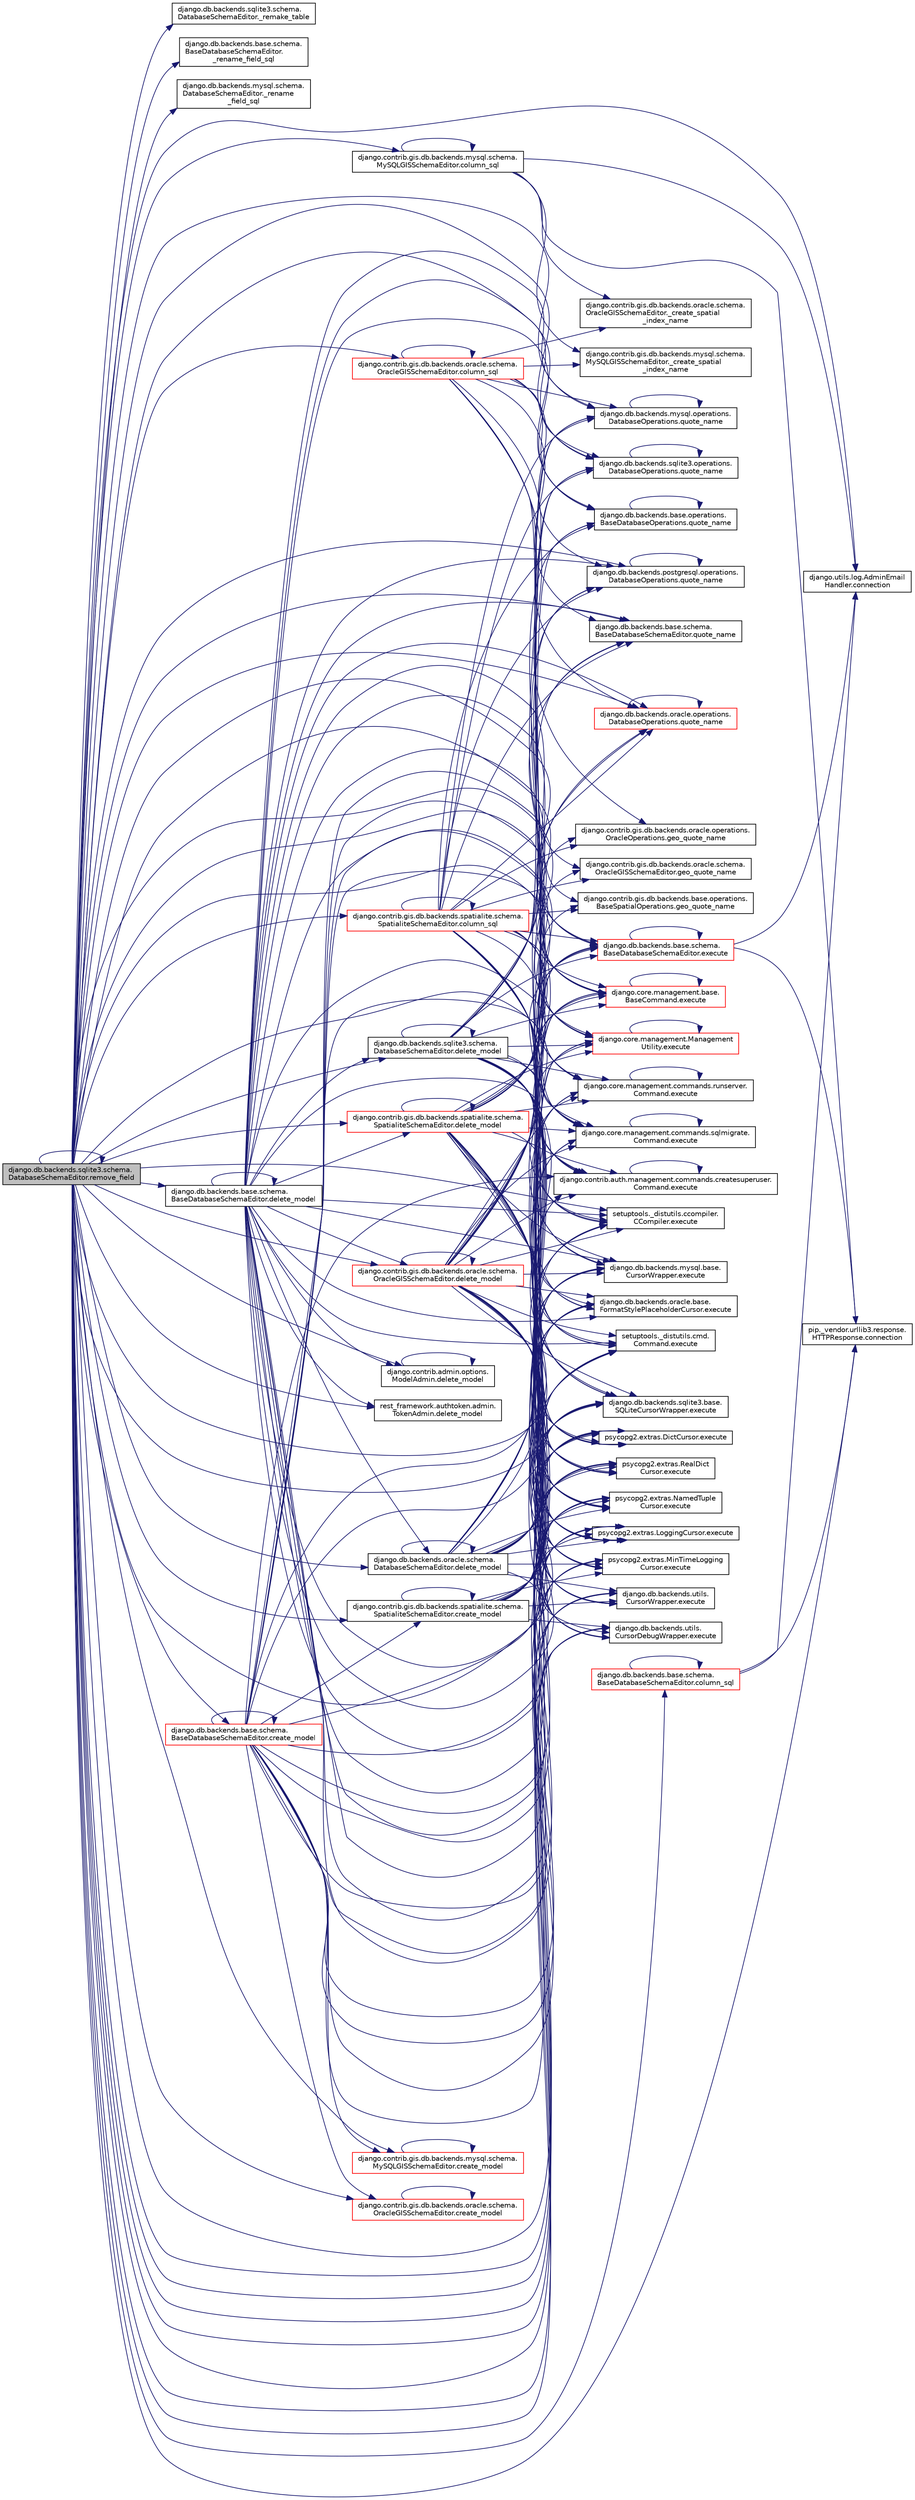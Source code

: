 digraph "django.db.backends.sqlite3.schema.DatabaseSchemaEditor.remove_field"
{
 // LATEX_PDF_SIZE
  edge [fontname="Helvetica",fontsize="10",labelfontname="Helvetica",labelfontsize="10"];
  node [fontname="Helvetica",fontsize="10",shape=record];
  rankdir="LR";
  Node1 [label="django.db.backends.sqlite3.schema.\lDatabaseSchemaEditor.remove_field",height=0.2,width=0.4,color="black", fillcolor="grey75", style="filled", fontcolor="black",tooltip=" "];
  Node1 -> Node2 [color="midnightblue",fontsize="10",style="solid",fontname="Helvetica"];
  Node2 [label="django.db.backends.sqlite3.schema.\lDatabaseSchemaEditor._remake_table",height=0.2,width=0.4,color="black", fillcolor="white", style="filled",URL="$d0/dfb/classdjango_1_1db_1_1backends_1_1sqlite3_1_1schema_1_1_database_schema_editor.html#a2d9b5dd3d48bb89312236047b1d316d3",tooltip=" "];
  Node1 -> Node3 [color="midnightblue",fontsize="10",style="solid",fontname="Helvetica"];
  Node3 [label="django.db.backends.base.schema.\lBaseDatabaseSchemaEditor.\l_rename_field_sql",height=0.2,width=0.4,color="black", fillcolor="white", style="filled",URL="$d7/d55/classdjango_1_1db_1_1backends_1_1base_1_1schema_1_1_base_database_schema_editor.html#a8d6b02aa10293f996efe4522c8341b57",tooltip=" "];
  Node1 -> Node4 [color="midnightblue",fontsize="10",style="solid",fontname="Helvetica"];
  Node4 [label="django.db.backends.mysql.schema.\lDatabaseSchemaEditor._rename\l_field_sql",height=0.2,width=0.4,color="black", fillcolor="white", style="filled",URL="$d7/d2a/classdjango_1_1db_1_1backends_1_1mysql_1_1schema_1_1_database_schema_editor.html#a84d726be3705546a5eed8f57b820f95e",tooltip=" "];
  Node1 -> Node5 [color="midnightblue",fontsize="10",style="solid",fontname="Helvetica"];
  Node5 [label="django.contrib.gis.db.backends.mysql.schema.\lMySQLGISSchemaEditor.column_sql",height=0.2,width=0.4,color="black", fillcolor="white", style="filled",URL="$db/d38/classdjango_1_1contrib_1_1gis_1_1db_1_1backends_1_1mysql_1_1schema_1_1_my_s_q_l_g_i_s_schema_editor.html#a98aff062e6db3a5a0ee94aeff5abe557",tooltip=" "];
  Node5 -> Node6 [color="midnightblue",fontsize="10",style="solid",fontname="Helvetica"];
  Node6 [label="django.contrib.gis.db.backends.mysql.schema.\lMySQLGISSchemaEditor._create_spatial\l_index_name",height=0.2,width=0.4,color="black", fillcolor="white", style="filled",URL="$db/d38/classdjango_1_1contrib_1_1gis_1_1db_1_1backends_1_1mysql_1_1schema_1_1_my_s_q_l_g_i_s_schema_editor.html#aebb71df74dd6e1c3917ad55854abbe4e",tooltip=" "];
  Node5 -> Node7 [color="midnightblue",fontsize="10",style="solid",fontname="Helvetica"];
  Node7 [label="django.contrib.gis.db.backends.oracle.schema.\lOracleGISSchemaEditor._create_spatial\l_index_name",height=0.2,width=0.4,color="black", fillcolor="white", style="filled",URL="$da/d64/classdjango_1_1contrib_1_1gis_1_1db_1_1backends_1_1oracle_1_1schema_1_1_oracle_g_i_s_schema_editor.html#ad7ef5c67a75abcc20a179b598a879462",tooltip=" "];
  Node5 -> Node5 [color="midnightblue",fontsize="10",style="solid",fontname="Helvetica"];
  Node5 -> Node8 [color="midnightblue",fontsize="10",style="solid",fontname="Helvetica"];
  Node8 [label="django.utils.log.AdminEmail\lHandler.connection",height=0.2,width=0.4,color="black", fillcolor="white", style="filled",URL="$d9/d6a/classdjango_1_1utils_1_1log_1_1_admin_email_handler.html#a07baeac3b7b8c28175cfd3a4a55ba9b5",tooltip=" "];
  Node5 -> Node9 [color="midnightblue",fontsize="10",style="solid",fontname="Helvetica"];
  Node9 [label="pip._vendor.urllib3.response.\lHTTPResponse.connection",height=0.2,width=0.4,color="black", fillcolor="white", style="filled",URL="$dd/d5a/classpip_1_1__vendor_1_1urllib3_1_1response_1_1_h_t_t_p_response.html#a27a88449c366048b39e0a46f78381f1a",tooltip=" "];
  Node1 -> Node10 [color="midnightblue",fontsize="10",style="solid",fontname="Helvetica"];
  Node10 [label="django.contrib.gis.db.backends.oracle.schema.\lOracleGISSchemaEditor.column_sql",height=0.2,width=0.4,color="red", fillcolor="white", style="filled",URL="$da/d64/classdjango_1_1contrib_1_1gis_1_1db_1_1backends_1_1oracle_1_1schema_1_1_oracle_g_i_s_schema_editor.html#a9f0576ef6e0b79059ce5236de27de732",tooltip=" "];
  Node10 -> Node6 [color="midnightblue",fontsize="10",style="solid",fontname="Helvetica"];
  Node10 -> Node7 [color="midnightblue",fontsize="10",style="solid",fontname="Helvetica"];
  Node10 -> Node10 [color="midnightblue",fontsize="10",style="solid",fontname="Helvetica"];
  Node10 -> Node11 [color="midnightblue",fontsize="10",style="solid",fontname="Helvetica"];
  Node11 [label="django.contrib.gis.db.backends.base.operations.\lBaseSpatialOperations.geo_quote_name",height=0.2,width=0.4,color="black", fillcolor="white", style="filled",URL="$d6/d04/classdjango_1_1contrib_1_1gis_1_1db_1_1backends_1_1base_1_1operations_1_1_base_spatial_operations.html#a681adab7f4716eb6243bfec16d92cc05",tooltip=" "];
  Node10 -> Node12 [color="midnightblue",fontsize="10",style="solid",fontname="Helvetica"];
  Node12 [label="django.contrib.gis.db.backends.oracle.operations.\lOracleOperations.geo_quote_name",height=0.2,width=0.4,color="black", fillcolor="white", style="filled",URL="$d9/dfb/classdjango_1_1contrib_1_1gis_1_1db_1_1backends_1_1oracle_1_1operations_1_1_oracle_operations.html#acae897141908189cec574fed28ba4324",tooltip=" "];
  Node10 -> Node13 [color="midnightblue",fontsize="10",style="solid",fontname="Helvetica"];
  Node13 [label="django.contrib.gis.db.backends.oracle.schema.\lOracleGISSchemaEditor.geo_quote_name",height=0.2,width=0.4,color="black", fillcolor="white", style="filled",URL="$da/d64/classdjango_1_1contrib_1_1gis_1_1db_1_1backends_1_1oracle_1_1schema_1_1_oracle_g_i_s_schema_editor.html#a19f0fd5d4fa5a179149b4858b7e4d487",tooltip=" "];
  Node10 -> Node16 [color="midnightblue",fontsize="10",style="solid",fontname="Helvetica"];
  Node16 [label="django.db.backends.base.operations.\lBaseDatabaseOperations.quote_name",height=0.2,width=0.4,color="black", fillcolor="white", style="filled",URL="$dd/dc3/classdjango_1_1db_1_1backends_1_1base_1_1operations_1_1_base_database_operations.html#a1317b39ef52de75f263c05a7e9a77323",tooltip=" "];
  Node16 -> Node16 [color="midnightblue",fontsize="10",style="solid",fontname="Helvetica"];
  Node10 -> Node17 [color="midnightblue",fontsize="10",style="solid",fontname="Helvetica"];
  Node17 [label="django.db.backends.base.schema.\lBaseDatabaseSchemaEditor.quote_name",height=0.2,width=0.4,color="black", fillcolor="white", style="filled",URL="$d7/d55/classdjango_1_1db_1_1backends_1_1base_1_1schema_1_1_base_database_schema_editor.html#ae84ebd5d3b095cb3433d2d7ce1c2e4e7",tooltip=" "];
  Node10 -> Node18 [color="midnightblue",fontsize="10",style="solid",fontname="Helvetica"];
  Node18 [label="django.db.backends.mysql.operations.\lDatabaseOperations.quote_name",height=0.2,width=0.4,color="black", fillcolor="white", style="filled",URL="$d6/d0c/classdjango_1_1db_1_1backends_1_1mysql_1_1operations_1_1_database_operations.html#a7584036904817b70a1483201fee4b31c",tooltip=" "];
  Node18 -> Node18 [color="midnightblue",fontsize="10",style="solid",fontname="Helvetica"];
  Node10 -> Node19 [color="midnightblue",fontsize="10",style="solid",fontname="Helvetica"];
  Node19 [label="django.db.backends.oracle.operations.\lDatabaseOperations.quote_name",height=0.2,width=0.4,color="red", fillcolor="white", style="filled",URL="$da/dc4/classdjango_1_1db_1_1backends_1_1oracle_1_1operations_1_1_database_operations.html#af2f72bca418dacfb0ec7c04a36ba1866",tooltip=" "];
  Node19 -> Node19 [color="midnightblue",fontsize="10",style="solid",fontname="Helvetica"];
  Node10 -> Node25 [color="midnightblue",fontsize="10",style="solid",fontname="Helvetica"];
  Node25 [label="django.db.backends.postgresql.operations.\lDatabaseOperations.quote_name",height=0.2,width=0.4,color="black", fillcolor="white", style="filled",URL="$df/d25/classdjango_1_1db_1_1backends_1_1postgresql_1_1operations_1_1_database_operations.html#aa7d4385eb15e3368465fe5fd816c9c1f",tooltip=" "];
  Node25 -> Node25 [color="midnightblue",fontsize="10",style="solid",fontname="Helvetica"];
  Node10 -> Node26 [color="midnightblue",fontsize="10",style="solid",fontname="Helvetica"];
  Node26 [label="django.db.backends.sqlite3.operations.\lDatabaseOperations.quote_name",height=0.2,width=0.4,color="black", fillcolor="white", style="filled",URL="$da/d34/classdjango_1_1db_1_1backends_1_1sqlite3_1_1operations_1_1_database_operations.html#a5dc666b9fb16a53d22e56e447558d8dd",tooltip=" "];
  Node26 -> Node26 [color="midnightblue",fontsize="10",style="solid",fontname="Helvetica"];
  Node1 -> Node27 [color="midnightblue",fontsize="10",style="solid",fontname="Helvetica"];
  Node27 [label="django.contrib.gis.db.backends.spatialite.schema.\lSpatialiteSchemaEditor.column_sql",height=0.2,width=0.4,color="red", fillcolor="white", style="filled",URL="$da/dec/classdjango_1_1contrib_1_1gis_1_1db_1_1backends_1_1spatialite_1_1schema_1_1_spatialite_schema_editor.html#a0421b7e77616a121487fd068d53ee024",tooltip=" "];
  Node27 -> Node27 [color="midnightblue",fontsize="10",style="solid",fontname="Helvetica"];
  Node27 -> Node28 [color="midnightblue",fontsize="10",style="solid",fontname="Helvetica"];
  Node28 [label="django.core.management.Management\lUtility.execute",height=0.2,width=0.4,color="red", fillcolor="white", style="filled",URL="$dd/dbf/classdjango_1_1core_1_1management_1_1_management_utility.html#a0ce04752f34bec18d58356f1bda05b74",tooltip=" "];
  Node28 -> Node28 [color="midnightblue",fontsize="10",style="solid",fontname="Helvetica"];
  Node27 -> Node33 [color="midnightblue",fontsize="10",style="solid",fontname="Helvetica"];
  Node33 [label="django.contrib.auth.management.commands.createsuperuser.\lCommand.execute",height=0.2,width=0.4,color="black", fillcolor="white", style="filled",URL="$d7/d51/classdjango_1_1contrib_1_1auth_1_1management_1_1commands_1_1createsuperuser_1_1_command.html#ac58857ddf6131c17f95cee20e304d97b",tooltip=" "];
  Node33 -> Node33 [color="midnightblue",fontsize="10",style="solid",fontname="Helvetica"];
  Node27 -> Node34 [color="midnightblue",fontsize="10",style="solid",fontname="Helvetica"];
  Node34 [label="django.core.management.base.\lBaseCommand.execute",height=0.2,width=0.4,color="red", fillcolor="white", style="filled",URL="$db/da3/classdjango_1_1core_1_1management_1_1base_1_1_base_command.html#a900029c213c1456bbd6f8e5b8ead2201",tooltip=" "];
  Node34 -> Node34 [color="midnightblue",fontsize="10",style="solid",fontname="Helvetica"];
  Node27 -> Node2581 [color="midnightblue",fontsize="10",style="solid",fontname="Helvetica"];
  Node2581 [label="django.core.management.commands.runserver.\lCommand.execute",height=0.2,width=0.4,color="black", fillcolor="white", style="filled",URL="$d7/de0/classdjango_1_1core_1_1management_1_1commands_1_1runserver_1_1_command.html#a715bfb079726baeadd606f17cb81ce68",tooltip=" "];
  Node2581 -> Node2581 [color="midnightblue",fontsize="10",style="solid",fontname="Helvetica"];
  Node27 -> Node2582 [color="midnightblue",fontsize="10",style="solid",fontname="Helvetica"];
  Node2582 [label="django.core.management.commands.sqlmigrate.\lCommand.execute",height=0.2,width=0.4,color="black", fillcolor="white", style="filled",URL="$d0/d74/classdjango_1_1core_1_1management_1_1commands_1_1sqlmigrate_1_1_command.html#a3393528eaa1c0fe61783f0f68b866ca6",tooltip=" "];
  Node2582 -> Node2582 [color="midnightblue",fontsize="10",style="solid",fontname="Helvetica"];
  Node27 -> Node2583 [color="midnightblue",fontsize="10",style="solid",fontname="Helvetica"];
  Node2583 [label="setuptools._distutils.ccompiler.\lCCompiler.execute",height=0.2,width=0.4,color="black", fillcolor="white", style="filled",URL="$d0/daa/classsetuptools_1_1__distutils_1_1ccompiler_1_1_c_compiler.html#a059c30925767dc96430ad63008871ac1",tooltip=" "];
  Node27 -> Node2584 [color="midnightblue",fontsize="10",style="solid",fontname="Helvetica"];
  Node2584 [label="setuptools._distutils.cmd.\lCommand.execute",height=0.2,width=0.4,color="black", fillcolor="white", style="filled",URL="$dd/df5/classsetuptools_1_1__distutils_1_1cmd_1_1_command.html#aa15b5cefcab5f7c3de4f87976d647744",tooltip=" "];
  Node27 -> Node2585 [color="midnightblue",fontsize="10",style="solid",fontname="Helvetica"];
  Node2585 [label="django.db.backends.mysql.base.\lCursorWrapper.execute",height=0.2,width=0.4,color="black", fillcolor="white", style="filled",URL="$de/d61/classdjango_1_1db_1_1backends_1_1mysql_1_1base_1_1_cursor_wrapper.html#a8df9e0e654602d65023eedf23e91cbf8",tooltip=" "];
  Node27 -> Node2586 [color="midnightblue",fontsize="10",style="solid",fontname="Helvetica"];
  Node2586 [label="django.db.backends.oracle.base.\lFormatStylePlaceholderCursor.execute",height=0.2,width=0.4,color="black", fillcolor="white", style="filled",URL="$d5/daa/classdjango_1_1db_1_1backends_1_1oracle_1_1base_1_1_format_style_placeholder_cursor.html#a71fe93bed5ba6477dc1b7bc2488037e9",tooltip=" "];
  Node27 -> Node2587 [color="midnightblue",fontsize="10",style="solid",fontname="Helvetica"];
  Node2587 [label="django.db.backends.sqlite3.base.\lSQLiteCursorWrapper.execute",height=0.2,width=0.4,color="black", fillcolor="white", style="filled",URL="$d6/dbf/classdjango_1_1db_1_1backends_1_1sqlite3_1_1base_1_1_s_q_lite_cursor_wrapper.html#a35e15973415d4434eb773f8163ab371f",tooltip=" "];
  Node27 -> Node2588 [color="midnightblue",fontsize="10",style="solid",fontname="Helvetica"];
  Node2588 [label="psycopg2.extras.DictCursor.execute",height=0.2,width=0.4,color="black", fillcolor="white", style="filled",URL="$d7/d15/classpsycopg2_1_1extras_1_1_dict_cursor.html#ad9efe2b44abb6d5b6014f6a3a12c3dcf",tooltip=" "];
  Node27 -> Node2589 [color="midnightblue",fontsize="10",style="solid",fontname="Helvetica"];
  Node2589 [label="psycopg2.extras.RealDict\lCursor.execute",height=0.2,width=0.4,color="black", fillcolor="white", style="filled",URL="$d7/dd8/classpsycopg2_1_1extras_1_1_real_dict_cursor.html#a108e4fee763a62f75766fb658f0dd45b",tooltip=" "];
  Node27 -> Node2590 [color="midnightblue",fontsize="10",style="solid",fontname="Helvetica"];
  Node2590 [label="psycopg2.extras.NamedTuple\lCursor.execute",height=0.2,width=0.4,color="black", fillcolor="white", style="filled",URL="$df/dd4/classpsycopg2_1_1extras_1_1_named_tuple_cursor.html#a5012e86f568b964ea64ab0dfc8c267a4",tooltip=" "];
  Node27 -> Node2591 [color="midnightblue",fontsize="10",style="solid",fontname="Helvetica"];
  Node2591 [label="psycopg2.extras.LoggingCursor.execute",height=0.2,width=0.4,color="black", fillcolor="white", style="filled",URL="$d3/de0/classpsycopg2_1_1extras_1_1_logging_cursor.html#a71b2977057eb3bec2aef9d785b014a6d",tooltip=" "];
  Node27 -> Node2592 [color="midnightblue",fontsize="10",style="solid",fontname="Helvetica"];
  Node2592 [label="psycopg2.extras.MinTimeLogging\lCursor.execute",height=0.2,width=0.4,color="black", fillcolor="white", style="filled",URL="$d7/d45/classpsycopg2_1_1extras_1_1_min_time_logging_cursor.html#a4d611bdc2deb502d0a14c3139ad5349a",tooltip=" "];
  Node27 -> Node2593 [color="midnightblue",fontsize="10",style="solid",fontname="Helvetica"];
  Node2593 [label="django.db.backends.base.schema.\lBaseDatabaseSchemaEditor.execute",height=0.2,width=0.4,color="red", fillcolor="white", style="filled",URL="$d7/d55/classdjango_1_1db_1_1backends_1_1base_1_1schema_1_1_base_database_schema_editor.html#a22aec0aab2668a1ff87643aba4ac23a9",tooltip=" "];
  Node2593 -> Node8 [color="midnightblue",fontsize="10",style="solid",fontname="Helvetica"];
  Node2593 -> Node9 [color="midnightblue",fontsize="10",style="solid",fontname="Helvetica"];
  Node2593 -> Node2593 [color="midnightblue",fontsize="10",style="solid",fontname="Helvetica"];
  Node27 -> Node2612 [color="midnightblue",fontsize="10",style="solid",fontname="Helvetica"];
  Node2612 [label="django.db.backends.utils.\lCursorWrapper.execute",height=0.2,width=0.4,color="black", fillcolor="white", style="filled",URL="$da/d95/classdjango_1_1db_1_1backends_1_1utils_1_1_cursor_wrapper.html#a20377aa919c13487444fc89beaf54cba",tooltip=" "];
  Node27 -> Node2613 [color="midnightblue",fontsize="10",style="solid",fontname="Helvetica"];
  Node2613 [label="django.db.backends.utils.\lCursorDebugWrapper.execute",height=0.2,width=0.4,color="black", fillcolor="white", style="filled",URL="$d2/d87/classdjango_1_1db_1_1backends_1_1utils_1_1_cursor_debug_wrapper.html#a2553a002bec41b4c345c435fe8a44ff6",tooltip=" "];
  Node27 -> Node11 [color="midnightblue",fontsize="10",style="solid",fontname="Helvetica"];
  Node27 -> Node12 [color="midnightblue",fontsize="10",style="solid",fontname="Helvetica"];
  Node27 -> Node13 [color="midnightblue",fontsize="10",style="solid",fontname="Helvetica"];
  Node27 -> Node16 [color="midnightblue",fontsize="10",style="solid",fontname="Helvetica"];
  Node27 -> Node17 [color="midnightblue",fontsize="10",style="solid",fontname="Helvetica"];
  Node27 -> Node18 [color="midnightblue",fontsize="10",style="solid",fontname="Helvetica"];
  Node27 -> Node19 [color="midnightblue",fontsize="10",style="solid",fontname="Helvetica"];
  Node27 -> Node25 [color="midnightblue",fontsize="10",style="solid",fontname="Helvetica"];
  Node27 -> Node26 [color="midnightblue",fontsize="10",style="solid",fontname="Helvetica"];
  Node1 -> Node5545 [color="midnightblue",fontsize="10",style="solid",fontname="Helvetica"];
  Node5545 [label="django.db.backends.base.schema.\lBaseDatabaseSchemaEditor.column_sql",height=0.2,width=0.4,color="red", fillcolor="white", style="filled",URL="$d7/d55/classdjango_1_1db_1_1backends_1_1base_1_1schema_1_1_base_database_schema_editor.html#a3c71e3787e1a84a050554e69d3fe1fb7",tooltip=" "];
  Node5545 -> Node5545 [color="midnightblue",fontsize="10",style="solid",fontname="Helvetica"];
  Node5545 -> Node8 [color="midnightblue",fontsize="10",style="solid",fontname="Helvetica"];
  Node5545 -> Node9 [color="midnightblue",fontsize="10",style="solid",fontname="Helvetica"];
  Node1 -> Node8 [color="midnightblue",fontsize="10",style="solid",fontname="Helvetica"];
  Node1 -> Node9 [color="midnightblue",fontsize="10",style="solid",fontname="Helvetica"];
  Node1 -> Node5563 [color="midnightblue",fontsize="10",style="solid",fontname="Helvetica"];
  Node5563 [label="django.contrib.gis.db.backends.mysql.schema.\lMySQLGISSchemaEditor.create_model",height=0.2,width=0.4,color="red", fillcolor="white", style="filled",URL="$db/d38/classdjango_1_1contrib_1_1gis_1_1db_1_1backends_1_1mysql_1_1schema_1_1_my_s_q_l_g_i_s_schema_editor.html#a831def04f7cc7012f883d1dfbddfb0ad",tooltip=" "];
  Node5563 -> Node5563 [color="midnightblue",fontsize="10",style="solid",fontname="Helvetica"];
  Node1 -> Node5565 [color="midnightblue",fontsize="10",style="solid",fontname="Helvetica"];
  Node5565 [label="django.contrib.gis.db.backends.oracle.schema.\lOracleGISSchemaEditor.create_model",height=0.2,width=0.4,color="red", fillcolor="white", style="filled",URL="$da/d64/classdjango_1_1contrib_1_1gis_1_1db_1_1backends_1_1oracle_1_1schema_1_1_oracle_g_i_s_schema_editor.html#a07f82f4e653ccfa4d456b73171c30e3e",tooltip=" "];
  Node5565 -> Node5565 [color="midnightblue",fontsize="10",style="solid",fontname="Helvetica"];
  Node1 -> Node5567 [color="midnightblue",fontsize="10",style="solid",fontname="Helvetica"];
  Node5567 [label="django.contrib.gis.db.backends.spatialite.schema.\lSpatialiteSchemaEditor.create_model",height=0.2,width=0.4,color="black", fillcolor="white", style="filled",URL="$da/dec/classdjango_1_1contrib_1_1gis_1_1db_1_1backends_1_1spatialite_1_1schema_1_1_spatialite_schema_editor.html#afe72784dbd83f11f480baa347e690370",tooltip=" "];
  Node5567 -> Node5567 [color="midnightblue",fontsize="10",style="solid",fontname="Helvetica"];
  Node5567 -> Node28 [color="midnightblue",fontsize="10",style="solid",fontname="Helvetica"];
  Node5567 -> Node33 [color="midnightblue",fontsize="10",style="solid",fontname="Helvetica"];
  Node5567 -> Node34 [color="midnightblue",fontsize="10",style="solid",fontname="Helvetica"];
  Node5567 -> Node2581 [color="midnightblue",fontsize="10",style="solid",fontname="Helvetica"];
  Node5567 -> Node2582 [color="midnightblue",fontsize="10",style="solid",fontname="Helvetica"];
  Node5567 -> Node2583 [color="midnightblue",fontsize="10",style="solid",fontname="Helvetica"];
  Node5567 -> Node2584 [color="midnightblue",fontsize="10",style="solid",fontname="Helvetica"];
  Node5567 -> Node2585 [color="midnightblue",fontsize="10",style="solid",fontname="Helvetica"];
  Node5567 -> Node2586 [color="midnightblue",fontsize="10",style="solid",fontname="Helvetica"];
  Node5567 -> Node2587 [color="midnightblue",fontsize="10",style="solid",fontname="Helvetica"];
  Node5567 -> Node2588 [color="midnightblue",fontsize="10",style="solid",fontname="Helvetica"];
  Node5567 -> Node2589 [color="midnightblue",fontsize="10",style="solid",fontname="Helvetica"];
  Node5567 -> Node2590 [color="midnightblue",fontsize="10",style="solid",fontname="Helvetica"];
  Node5567 -> Node2591 [color="midnightblue",fontsize="10",style="solid",fontname="Helvetica"];
  Node5567 -> Node2592 [color="midnightblue",fontsize="10",style="solid",fontname="Helvetica"];
  Node5567 -> Node2593 [color="midnightblue",fontsize="10",style="solid",fontname="Helvetica"];
  Node5567 -> Node2612 [color="midnightblue",fontsize="10",style="solid",fontname="Helvetica"];
  Node5567 -> Node2613 [color="midnightblue",fontsize="10",style="solid",fontname="Helvetica"];
  Node1 -> Node5568 [color="midnightblue",fontsize="10",style="solid",fontname="Helvetica"];
  Node5568 [label="django.db.backends.base.schema.\lBaseDatabaseSchemaEditor.create_model",height=0.2,width=0.4,color="red", fillcolor="white", style="filled",URL="$d7/d55/classdjango_1_1db_1_1backends_1_1base_1_1schema_1_1_base_database_schema_editor.html#a7150ab080c86d910615971eaa1bfef49",tooltip=" "];
  Node5568 -> Node5563 [color="midnightblue",fontsize="10",style="solid",fontname="Helvetica"];
  Node5568 -> Node5565 [color="midnightblue",fontsize="10",style="solid",fontname="Helvetica"];
  Node5568 -> Node5567 [color="midnightblue",fontsize="10",style="solid",fontname="Helvetica"];
  Node5568 -> Node5568 [color="midnightblue",fontsize="10",style="solid",fontname="Helvetica"];
  Node5568 -> Node28 [color="midnightblue",fontsize="10",style="solid",fontname="Helvetica"];
  Node5568 -> Node33 [color="midnightblue",fontsize="10",style="solid",fontname="Helvetica"];
  Node5568 -> Node34 [color="midnightblue",fontsize="10",style="solid",fontname="Helvetica"];
  Node5568 -> Node2581 [color="midnightblue",fontsize="10",style="solid",fontname="Helvetica"];
  Node5568 -> Node2582 [color="midnightblue",fontsize="10",style="solid",fontname="Helvetica"];
  Node5568 -> Node2583 [color="midnightblue",fontsize="10",style="solid",fontname="Helvetica"];
  Node5568 -> Node2584 [color="midnightblue",fontsize="10",style="solid",fontname="Helvetica"];
  Node5568 -> Node2585 [color="midnightblue",fontsize="10",style="solid",fontname="Helvetica"];
  Node5568 -> Node2586 [color="midnightblue",fontsize="10",style="solid",fontname="Helvetica"];
  Node5568 -> Node2587 [color="midnightblue",fontsize="10",style="solid",fontname="Helvetica"];
  Node5568 -> Node2588 [color="midnightblue",fontsize="10",style="solid",fontname="Helvetica"];
  Node5568 -> Node2589 [color="midnightblue",fontsize="10",style="solid",fontname="Helvetica"];
  Node5568 -> Node2590 [color="midnightblue",fontsize="10",style="solid",fontname="Helvetica"];
  Node5568 -> Node2591 [color="midnightblue",fontsize="10",style="solid",fontname="Helvetica"];
  Node5568 -> Node2592 [color="midnightblue",fontsize="10",style="solid",fontname="Helvetica"];
  Node5568 -> Node2593 [color="midnightblue",fontsize="10",style="solid",fontname="Helvetica"];
  Node5568 -> Node2612 [color="midnightblue",fontsize="10",style="solid",fontname="Helvetica"];
  Node5568 -> Node2613 [color="midnightblue",fontsize="10",style="solid",fontname="Helvetica"];
  Node1 -> Node5573 [color="midnightblue",fontsize="10",style="solid",fontname="Helvetica"];
  Node5573 [label="django.contrib.gis.db.backends.oracle.schema.\lOracleGISSchemaEditor.delete_model",height=0.2,width=0.4,color="red", fillcolor="white", style="filled",URL="$da/d64/classdjango_1_1contrib_1_1gis_1_1db_1_1backends_1_1oracle_1_1schema_1_1_oracle_g_i_s_schema_editor.html#a2cde883bef91217096a8f505d8950744",tooltip=" "];
  Node5573 -> Node5573 [color="midnightblue",fontsize="10",style="solid",fontname="Helvetica"];
  Node5573 -> Node28 [color="midnightblue",fontsize="10",style="solid",fontname="Helvetica"];
  Node5573 -> Node33 [color="midnightblue",fontsize="10",style="solid",fontname="Helvetica"];
  Node5573 -> Node34 [color="midnightblue",fontsize="10",style="solid",fontname="Helvetica"];
  Node5573 -> Node2581 [color="midnightblue",fontsize="10",style="solid",fontname="Helvetica"];
  Node5573 -> Node2582 [color="midnightblue",fontsize="10",style="solid",fontname="Helvetica"];
  Node5573 -> Node2583 [color="midnightblue",fontsize="10",style="solid",fontname="Helvetica"];
  Node5573 -> Node2584 [color="midnightblue",fontsize="10",style="solid",fontname="Helvetica"];
  Node5573 -> Node2585 [color="midnightblue",fontsize="10",style="solid",fontname="Helvetica"];
  Node5573 -> Node2586 [color="midnightblue",fontsize="10",style="solid",fontname="Helvetica"];
  Node5573 -> Node2587 [color="midnightblue",fontsize="10",style="solid",fontname="Helvetica"];
  Node5573 -> Node2588 [color="midnightblue",fontsize="10",style="solid",fontname="Helvetica"];
  Node5573 -> Node2589 [color="midnightblue",fontsize="10",style="solid",fontname="Helvetica"];
  Node5573 -> Node2590 [color="midnightblue",fontsize="10",style="solid",fontname="Helvetica"];
  Node5573 -> Node2591 [color="midnightblue",fontsize="10",style="solid",fontname="Helvetica"];
  Node5573 -> Node2592 [color="midnightblue",fontsize="10",style="solid",fontname="Helvetica"];
  Node5573 -> Node2593 [color="midnightblue",fontsize="10",style="solid",fontname="Helvetica"];
  Node5573 -> Node2612 [color="midnightblue",fontsize="10",style="solid",fontname="Helvetica"];
  Node5573 -> Node2613 [color="midnightblue",fontsize="10",style="solid",fontname="Helvetica"];
  Node5573 -> Node11 [color="midnightblue",fontsize="10",style="solid",fontname="Helvetica"];
  Node5573 -> Node12 [color="midnightblue",fontsize="10",style="solid",fontname="Helvetica"];
  Node5573 -> Node13 [color="midnightblue",fontsize="10",style="solid",fontname="Helvetica"];
  Node1 -> Node5574 [color="midnightblue",fontsize="10",style="solid",fontname="Helvetica"];
  Node5574 [label="django.db.backends.base.schema.\lBaseDatabaseSchemaEditor.delete_model",height=0.2,width=0.4,color="black", fillcolor="white", style="filled",URL="$d7/d55/classdjango_1_1db_1_1backends_1_1base_1_1schema_1_1_base_database_schema_editor.html#a9bffa8d742fa21c27c67ec30e8716c0d",tooltip=" "];
  Node5574 -> Node5573 [color="midnightblue",fontsize="10",style="solid",fontname="Helvetica"];
  Node5574 -> Node5574 [color="midnightblue",fontsize="10",style="solid",fontname="Helvetica"];
  Node5574 -> Node5575 [color="midnightblue",fontsize="10",style="solid",fontname="Helvetica"];
  Node5575 [label="django.db.backends.oracle.schema.\lDatabaseSchemaEditor.delete_model",height=0.2,width=0.4,color="black", fillcolor="white", style="filled",URL="$d7/db6/classdjango_1_1db_1_1backends_1_1oracle_1_1schema_1_1_database_schema_editor.html#a5244883b31e075305aff8b1b54094999",tooltip=" "];
  Node5575 -> Node5575 [color="midnightblue",fontsize="10",style="solid",fontname="Helvetica"];
  Node5575 -> Node28 [color="midnightblue",fontsize="10",style="solid",fontname="Helvetica"];
  Node5575 -> Node33 [color="midnightblue",fontsize="10",style="solid",fontname="Helvetica"];
  Node5575 -> Node34 [color="midnightblue",fontsize="10",style="solid",fontname="Helvetica"];
  Node5575 -> Node2581 [color="midnightblue",fontsize="10",style="solid",fontname="Helvetica"];
  Node5575 -> Node2582 [color="midnightblue",fontsize="10",style="solid",fontname="Helvetica"];
  Node5575 -> Node2583 [color="midnightblue",fontsize="10",style="solid",fontname="Helvetica"];
  Node5575 -> Node2584 [color="midnightblue",fontsize="10",style="solid",fontname="Helvetica"];
  Node5575 -> Node2585 [color="midnightblue",fontsize="10",style="solid",fontname="Helvetica"];
  Node5575 -> Node2586 [color="midnightblue",fontsize="10",style="solid",fontname="Helvetica"];
  Node5575 -> Node2587 [color="midnightblue",fontsize="10",style="solid",fontname="Helvetica"];
  Node5575 -> Node2588 [color="midnightblue",fontsize="10",style="solid",fontname="Helvetica"];
  Node5575 -> Node2589 [color="midnightblue",fontsize="10",style="solid",fontname="Helvetica"];
  Node5575 -> Node2590 [color="midnightblue",fontsize="10",style="solid",fontname="Helvetica"];
  Node5575 -> Node2591 [color="midnightblue",fontsize="10",style="solid",fontname="Helvetica"];
  Node5575 -> Node2592 [color="midnightblue",fontsize="10",style="solid",fontname="Helvetica"];
  Node5575 -> Node2593 [color="midnightblue",fontsize="10",style="solid",fontname="Helvetica"];
  Node5575 -> Node2612 [color="midnightblue",fontsize="10",style="solid",fontname="Helvetica"];
  Node5575 -> Node2613 [color="midnightblue",fontsize="10",style="solid",fontname="Helvetica"];
  Node5574 -> Node5576 [color="midnightblue",fontsize="10",style="solid",fontname="Helvetica"];
  Node5576 [label="django.contrib.gis.db.backends.spatialite.schema.\lSpatialiteSchemaEditor.delete_model",height=0.2,width=0.4,color="red", fillcolor="white", style="filled",URL="$da/dec/classdjango_1_1contrib_1_1gis_1_1db_1_1backends_1_1spatialite_1_1schema_1_1_spatialite_schema_editor.html#a6b9280bdda8121896811437f1457bf89",tooltip=" "];
  Node5576 -> Node5576 [color="midnightblue",fontsize="10",style="solid",fontname="Helvetica"];
  Node5576 -> Node28 [color="midnightblue",fontsize="10",style="solid",fontname="Helvetica"];
  Node5576 -> Node33 [color="midnightblue",fontsize="10",style="solid",fontname="Helvetica"];
  Node5576 -> Node34 [color="midnightblue",fontsize="10",style="solid",fontname="Helvetica"];
  Node5576 -> Node2581 [color="midnightblue",fontsize="10",style="solid",fontname="Helvetica"];
  Node5576 -> Node2582 [color="midnightblue",fontsize="10",style="solid",fontname="Helvetica"];
  Node5576 -> Node2583 [color="midnightblue",fontsize="10",style="solid",fontname="Helvetica"];
  Node5576 -> Node2584 [color="midnightblue",fontsize="10",style="solid",fontname="Helvetica"];
  Node5576 -> Node2585 [color="midnightblue",fontsize="10",style="solid",fontname="Helvetica"];
  Node5576 -> Node2586 [color="midnightblue",fontsize="10",style="solid",fontname="Helvetica"];
  Node5576 -> Node2587 [color="midnightblue",fontsize="10",style="solid",fontname="Helvetica"];
  Node5576 -> Node2588 [color="midnightblue",fontsize="10",style="solid",fontname="Helvetica"];
  Node5576 -> Node2589 [color="midnightblue",fontsize="10",style="solid",fontname="Helvetica"];
  Node5576 -> Node2590 [color="midnightblue",fontsize="10",style="solid",fontname="Helvetica"];
  Node5576 -> Node2591 [color="midnightblue",fontsize="10",style="solid",fontname="Helvetica"];
  Node5576 -> Node2592 [color="midnightblue",fontsize="10",style="solid",fontname="Helvetica"];
  Node5576 -> Node2593 [color="midnightblue",fontsize="10",style="solid",fontname="Helvetica"];
  Node5576 -> Node2612 [color="midnightblue",fontsize="10",style="solid",fontname="Helvetica"];
  Node5576 -> Node2613 [color="midnightblue",fontsize="10",style="solid",fontname="Helvetica"];
  Node5576 -> Node16 [color="midnightblue",fontsize="10",style="solid",fontname="Helvetica"];
  Node5576 -> Node17 [color="midnightblue",fontsize="10",style="solid",fontname="Helvetica"];
  Node5576 -> Node18 [color="midnightblue",fontsize="10",style="solid",fontname="Helvetica"];
  Node5576 -> Node19 [color="midnightblue",fontsize="10",style="solid",fontname="Helvetica"];
  Node5576 -> Node25 [color="midnightblue",fontsize="10",style="solid",fontname="Helvetica"];
  Node5576 -> Node26 [color="midnightblue",fontsize="10",style="solid",fontname="Helvetica"];
  Node5574 -> Node5578 [color="midnightblue",fontsize="10",style="solid",fontname="Helvetica"];
  Node5578 [label="django.db.backends.sqlite3.schema.\lDatabaseSchemaEditor.delete_model",height=0.2,width=0.4,color="black", fillcolor="white", style="filled",URL="$d0/dfb/classdjango_1_1db_1_1backends_1_1sqlite3_1_1schema_1_1_database_schema_editor.html#af8f3ffd1f32155372ae07a05aec9d00a",tooltip=" "];
  Node5578 -> Node5578 [color="midnightblue",fontsize="10",style="solid",fontname="Helvetica"];
  Node5578 -> Node28 [color="midnightblue",fontsize="10",style="solid",fontname="Helvetica"];
  Node5578 -> Node33 [color="midnightblue",fontsize="10",style="solid",fontname="Helvetica"];
  Node5578 -> Node34 [color="midnightblue",fontsize="10",style="solid",fontname="Helvetica"];
  Node5578 -> Node2581 [color="midnightblue",fontsize="10",style="solid",fontname="Helvetica"];
  Node5578 -> Node2582 [color="midnightblue",fontsize="10",style="solid",fontname="Helvetica"];
  Node5578 -> Node2583 [color="midnightblue",fontsize="10",style="solid",fontname="Helvetica"];
  Node5578 -> Node2584 [color="midnightblue",fontsize="10",style="solid",fontname="Helvetica"];
  Node5578 -> Node2585 [color="midnightblue",fontsize="10",style="solid",fontname="Helvetica"];
  Node5578 -> Node2586 [color="midnightblue",fontsize="10",style="solid",fontname="Helvetica"];
  Node5578 -> Node2587 [color="midnightblue",fontsize="10",style="solid",fontname="Helvetica"];
  Node5578 -> Node2588 [color="midnightblue",fontsize="10",style="solid",fontname="Helvetica"];
  Node5578 -> Node2589 [color="midnightblue",fontsize="10",style="solid",fontname="Helvetica"];
  Node5578 -> Node2590 [color="midnightblue",fontsize="10",style="solid",fontname="Helvetica"];
  Node5578 -> Node2591 [color="midnightblue",fontsize="10",style="solid",fontname="Helvetica"];
  Node5578 -> Node2592 [color="midnightblue",fontsize="10",style="solid",fontname="Helvetica"];
  Node5578 -> Node2593 [color="midnightblue",fontsize="10",style="solid",fontname="Helvetica"];
  Node5578 -> Node2612 [color="midnightblue",fontsize="10",style="solid",fontname="Helvetica"];
  Node5578 -> Node2613 [color="midnightblue",fontsize="10",style="solid",fontname="Helvetica"];
  Node5578 -> Node16 [color="midnightblue",fontsize="10",style="solid",fontname="Helvetica"];
  Node5578 -> Node17 [color="midnightblue",fontsize="10",style="solid",fontname="Helvetica"];
  Node5578 -> Node18 [color="midnightblue",fontsize="10",style="solid",fontname="Helvetica"];
  Node5578 -> Node19 [color="midnightblue",fontsize="10",style="solid",fontname="Helvetica"];
  Node5578 -> Node25 [color="midnightblue",fontsize="10",style="solid",fontname="Helvetica"];
  Node5578 -> Node26 [color="midnightblue",fontsize="10",style="solid",fontname="Helvetica"];
  Node5574 -> Node5579 [color="midnightblue",fontsize="10",style="solid",fontname="Helvetica"];
  Node5579 [label="django.contrib.admin.options.\lModelAdmin.delete_model",height=0.2,width=0.4,color="black", fillcolor="white", style="filled",URL="$d5/d05/classdjango_1_1contrib_1_1admin_1_1options_1_1_model_admin.html#a9a6170cff90cae334989f1c511b35729",tooltip=" "];
  Node5579 -> Node5579 [color="midnightblue",fontsize="10",style="solid",fontname="Helvetica"];
  Node5574 -> Node5580 [color="midnightblue",fontsize="10",style="solid",fontname="Helvetica"];
  Node5580 [label="rest_framework.authtoken.admin.\lTokenAdmin.delete_model",height=0.2,width=0.4,color="black", fillcolor="white", style="filled",URL="$dd/d7c/classrest__framework_1_1authtoken_1_1admin_1_1_token_admin.html#a05c30a33db557e0c1b4ac05015395421",tooltip=" "];
  Node5574 -> Node28 [color="midnightblue",fontsize="10",style="solid",fontname="Helvetica"];
  Node5574 -> Node33 [color="midnightblue",fontsize="10",style="solid",fontname="Helvetica"];
  Node5574 -> Node34 [color="midnightblue",fontsize="10",style="solid",fontname="Helvetica"];
  Node5574 -> Node2581 [color="midnightblue",fontsize="10",style="solid",fontname="Helvetica"];
  Node5574 -> Node2582 [color="midnightblue",fontsize="10",style="solid",fontname="Helvetica"];
  Node5574 -> Node2583 [color="midnightblue",fontsize="10",style="solid",fontname="Helvetica"];
  Node5574 -> Node2584 [color="midnightblue",fontsize="10",style="solid",fontname="Helvetica"];
  Node5574 -> Node2585 [color="midnightblue",fontsize="10",style="solid",fontname="Helvetica"];
  Node5574 -> Node2586 [color="midnightblue",fontsize="10",style="solid",fontname="Helvetica"];
  Node5574 -> Node2587 [color="midnightblue",fontsize="10",style="solid",fontname="Helvetica"];
  Node5574 -> Node2588 [color="midnightblue",fontsize="10",style="solid",fontname="Helvetica"];
  Node5574 -> Node2589 [color="midnightblue",fontsize="10",style="solid",fontname="Helvetica"];
  Node5574 -> Node2590 [color="midnightblue",fontsize="10",style="solid",fontname="Helvetica"];
  Node5574 -> Node2591 [color="midnightblue",fontsize="10",style="solid",fontname="Helvetica"];
  Node5574 -> Node2592 [color="midnightblue",fontsize="10",style="solid",fontname="Helvetica"];
  Node5574 -> Node2593 [color="midnightblue",fontsize="10",style="solid",fontname="Helvetica"];
  Node5574 -> Node2612 [color="midnightblue",fontsize="10",style="solid",fontname="Helvetica"];
  Node5574 -> Node2613 [color="midnightblue",fontsize="10",style="solid",fontname="Helvetica"];
  Node5574 -> Node16 [color="midnightblue",fontsize="10",style="solid",fontname="Helvetica"];
  Node5574 -> Node17 [color="midnightblue",fontsize="10",style="solid",fontname="Helvetica"];
  Node5574 -> Node18 [color="midnightblue",fontsize="10",style="solid",fontname="Helvetica"];
  Node5574 -> Node19 [color="midnightblue",fontsize="10",style="solid",fontname="Helvetica"];
  Node5574 -> Node25 [color="midnightblue",fontsize="10",style="solid",fontname="Helvetica"];
  Node5574 -> Node26 [color="midnightblue",fontsize="10",style="solid",fontname="Helvetica"];
  Node1 -> Node5575 [color="midnightblue",fontsize="10",style="solid",fontname="Helvetica"];
  Node1 -> Node5576 [color="midnightblue",fontsize="10",style="solid",fontname="Helvetica"];
  Node1 -> Node5578 [color="midnightblue",fontsize="10",style="solid",fontname="Helvetica"];
  Node1 -> Node5579 [color="midnightblue",fontsize="10",style="solid",fontname="Helvetica"];
  Node1 -> Node5580 [color="midnightblue",fontsize="10",style="solid",fontname="Helvetica"];
  Node1 -> Node28 [color="midnightblue",fontsize="10",style="solid",fontname="Helvetica"];
  Node1 -> Node33 [color="midnightblue",fontsize="10",style="solid",fontname="Helvetica"];
  Node1 -> Node34 [color="midnightblue",fontsize="10",style="solid",fontname="Helvetica"];
  Node1 -> Node2581 [color="midnightblue",fontsize="10",style="solid",fontname="Helvetica"];
  Node1 -> Node2582 [color="midnightblue",fontsize="10",style="solid",fontname="Helvetica"];
  Node1 -> Node2583 [color="midnightblue",fontsize="10",style="solid",fontname="Helvetica"];
  Node1 -> Node2584 [color="midnightblue",fontsize="10",style="solid",fontname="Helvetica"];
  Node1 -> Node2585 [color="midnightblue",fontsize="10",style="solid",fontname="Helvetica"];
  Node1 -> Node2586 [color="midnightblue",fontsize="10",style="solid",fontname="Helvetica"];
  Node1 -> Node2587 [color="midnightblue",fontsize="10",style="solid",fontname="Helvetica"];
  Node1 -> Node2588 [color="midnightblue",fontsize="10",style="solid",fontname="Helvetica"];
  Node1 -> Node2589 [color="midnightblue",fontsize="10",style="solid",fontname="Helvetica"];
  Node1 -> Node2590 [color="midnightblue",fontsize="10",style="solid",fontname="Helvetica"];
  Node1 -> Node2591 [color="midnightblue",fontsize="10",style="solid",fontname="Helvetica"];
  Node1 -> Node2592 [color="midnightblue",fontsize="10",style="solid",fontname="Helvetica"];
  Node1 -> Node2593 [color="midnightblue",fontsize="10",style="solid",fontname="Helvetica"];
  Node1 -> Node2612 [color="midnightblue",fontsize="10",style="solid",fontname="Helvetica"];
  Node1 -> Node2613 [color="midnightblue",fontsize="10",style="solid",fontname="Helvetica"];
  Node1 -> Node16 [color="midnightblue",fontsize="10",style="solid",fontname="Helvetica"];
  Node1 -> Node17 [color="midnightblue",fontsize="10",style="solid",fontname="Helvetica"];
  Node1 -> Node18 [color="midnightblue",fontsize="10",style="solid",fontname="Helvetica"];
  Node1 -> Node19 [color="midnightblue",fontsize="10",style="solid",fontname="Helvetica"];
  Node1 -> Node25 [color="midnightblue",fontsize="10",style="solid",fontname="Helvetica"];
  Node1 -> Node26 [color="midnightblue",fontsize="10",style="solid",fontname="Helvetica"];
  Node1 -> Node1 [color="midnightblue",fontsize="10",style="solid",fontname="Helvetica"];
}
